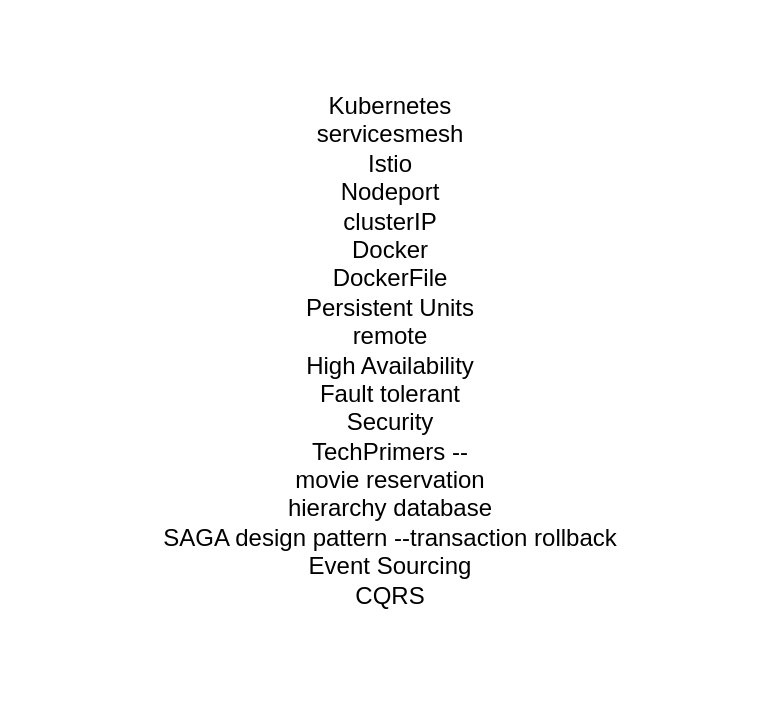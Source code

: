 <mxfile version="16.6.4" type="github" pages="2"><diagram id="ebuoQdUNVeVkpIzp6GmH" name="Page-1"><mxGraphModel dx="1186" dy="527" grid="1" gridSize="10" guides="1" tooltips="1" connect="1" arrows="1" fold="1" page="1" pageScale="1" pageWidth="2339" pageHeight="3300" math="0" shadow="0"><root><mxCell id="0"/><mxCell id="1" parent="0"/><mxCell id="K5LLUcMcn9NyWbXta5ji-1" value="Kubernetes &lt;br&gt;servicesmesh&lt;br&gt;Istio&lt;br&gt;Nodeport&lt;br&gt;clusterIP&lt;br&gt;Docker&lt;br&gt;DockerFile&lt;br&gt;Persistent Units&lt;br&gt;remote&lt;br&gt;High Availability&lt;br&gt;Fault tolerant&lt;br&gt;Security&lt;br&gt;TechPrimers --&lt;br&gt;movie reservation&lt;br&gt;hierarchy database&lt;br&gt;SAGA design pattern --transaction rollback&lt;br&gt;Event Sourcing&lt;br&gt;CQRS&lt;br&gt;" style="text;html=1;strokeColor=none;fillColor=none;align=center;verticalAlign=middle;whiteSpace=wrap;rounded=0;" parent="1" vertex="1"><mxGeometry x="340" y="110" width="390" height="350" as="geometry"/></mxCell></root></mxGraphModel></diagram><diagram name="Copy of Page-1" id="9VW2EQ31RV9kIqnqbSM5"><mxGraphModel dx="1186" dy="533" grid="1" gridSize="10" guides="1" tooltips="1" connect="1" arrows="1" fold="1" page="1" pageScale="1" pageWidth="2339" pageHeight="3300" math="0" shadow="0"><root><mxCell id="0Av69RyyX937TK6W7aCo-0"/><mxCell id="0Av69RyyX937TK6W7aCo-1" parent="0Av69RyyX937TK6W7aCo-0"/></root></mxGraphModel></diagram></mxfile>